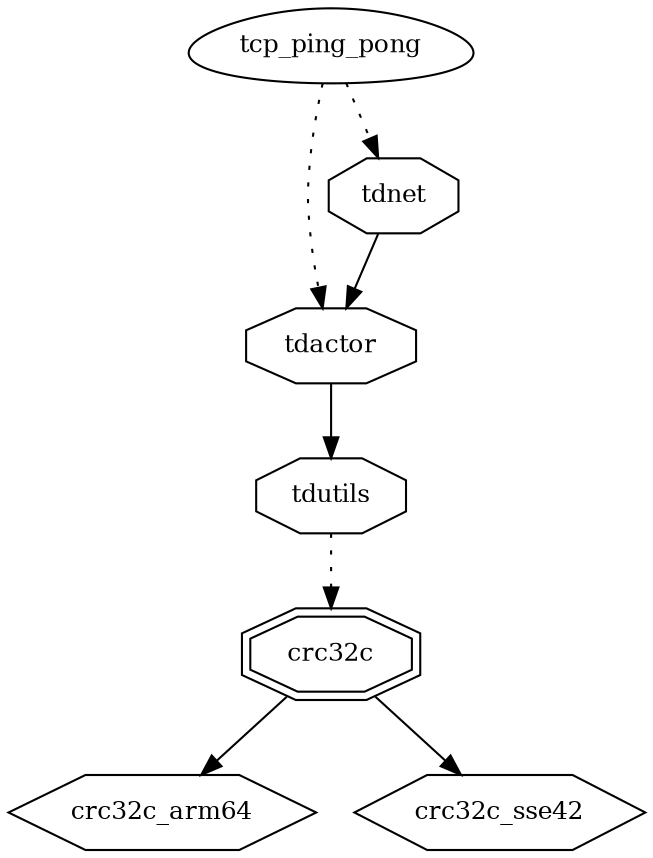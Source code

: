 digraph "tcp_ping_pong" {
node [
  fontsize = "12"
];
    "node98" [ label = "tcp_ping_pong", shape = egg ];
    "node4" [ label = "tdactor", shape = octagon ];
    "node98" -> "node4" [ style = dotted ] // tcp_ping_pong -> tdactor
    "node5" [ label = "tdutils", shape = octagon ];
    "node4" -> "node5"  // tdactor -> tdutils
    "node6" [ label = "crc32c", shape = doubleoctagon ];
    "node5" -> "node6" [ style = dotted ] // tdutils -> crc32c
    "node7" [ label = "crc32c_arm64", shape = hexagon ];
    "node6" -> "node7"  // crc32c -> crc32c_arm64
    "node8" [ label = "crc32c_sse42", shape = hexagon ];
    "node6" -> "node8"  // crc32c -> crc32c_sse42
    "node19" [ label = "tdnet", shape = octagon ];
    "node98" -> "node19" [ style = dotted ] // tcp_ping_pong -> tdnet
    "node4" [ label = "tdactor", shape = octagon ];
    "node19" -> "node4"  // tdnet -> tdactor
}

